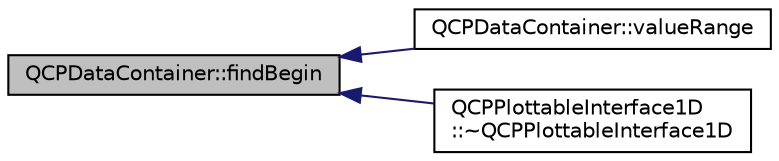 digraph "QCPDataContainer::findBegin"
{
  edge [fontname="Helvetica",fontsize="10",labelfontname="Helvetica",labelfontsize="10"];
  node [fontname="Helvetica",fontsize="10",shape=record];
  rankdir="LR";
  Node90 [label="QCPDataContainer::findBegin",height=0.2,width=0.4,color="black", fillcolor="grey75", style="filled", fontcolor="black"];
  Node90 -> Node91 [dir="back",color="midnightblue",fontsize="10",style="solid",fontname="Helvetica"];
  Node91 [label="QCPDataContainer::valueRange",height=0.2,width=0.4,color="black", fillcolor="white", style="filled",URL="$class_q_c_p_data_container.html#a35a102dc2424d1228fc374d9313efbe9"];
  Node90 -> Node92 [dir="back",color="midnightblue",fontsize="10",style="solid",fontname="Helvetica"];
  Node92 [label="QCPPlottableInterface1D\l::~QCPPlottableInterface1D",height=0.2,width=0.4,color="black", fillcolor="white", style="filled",URL="$class_q_c_p_plottable_interface1_d.html#a8829011d62208625f741f2d7e1cb6280"];
}
